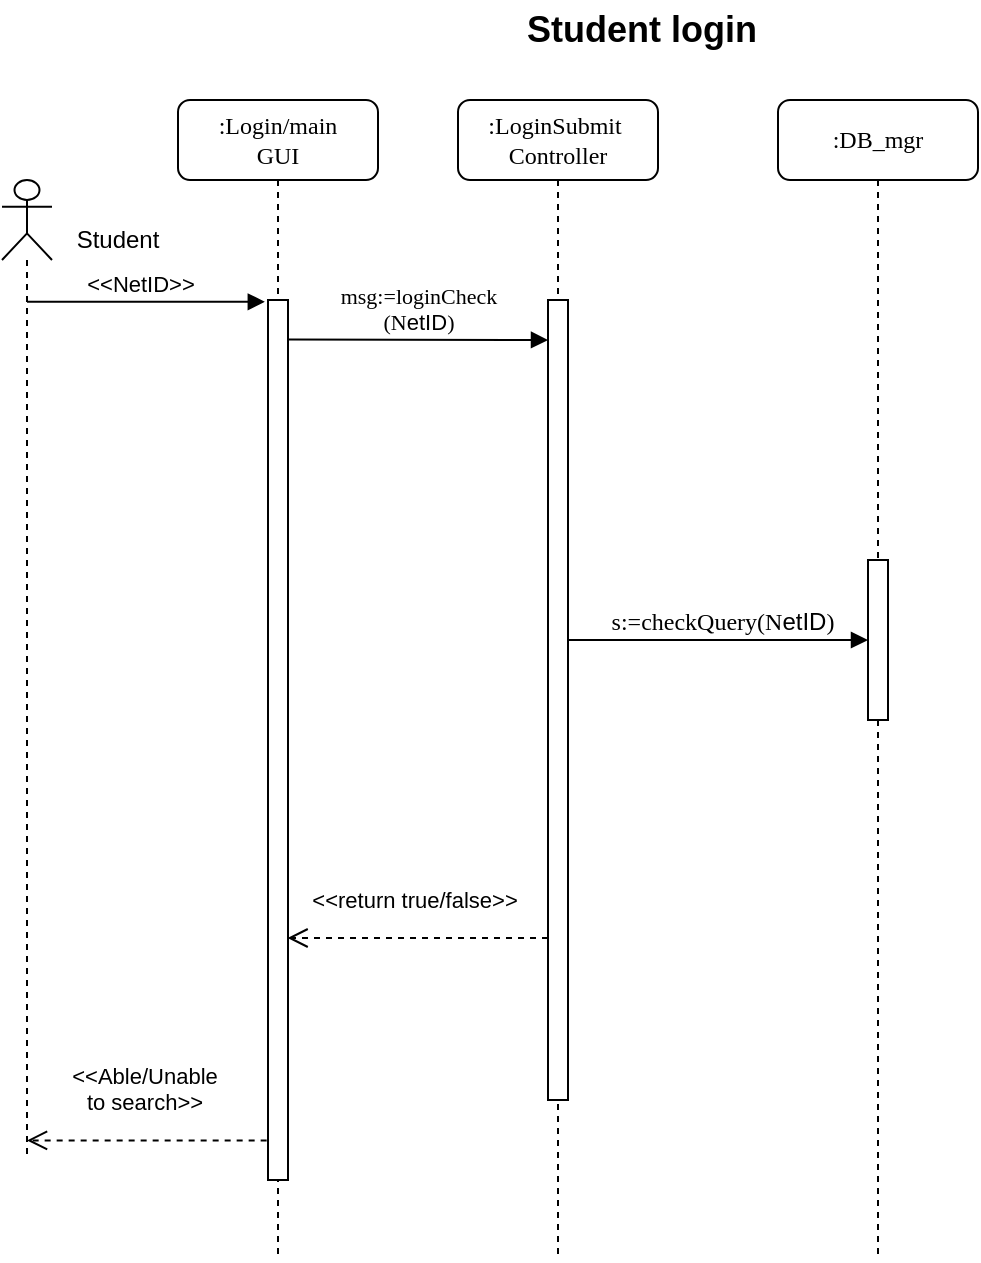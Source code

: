 <mxfile version="13.8.7" type="github">
  <diagram id="warRSGF8q6PO0cYHMHKe" name="Page-1">
    <mxGraphModel dx="1422" dy="762" grid="1" gridSize="10" guides="1" tooltips="1" connect="1" arrows="1" fold="1" page="0" pageScale="1" pageWidth="827" pageHeight="1169" math="0" shadow="0">
      <root>
        <mxCell id="0" />
        <mxCell id="1" parent="0" />
        <mxCell id="gKJqOl7EUtqoFNrCxqwu-1" value=":LoginSubmit&amp;nbsp;&lt;br&gt;Controller" style="shape=umlLifeline;perimeter=lifelinePerimeter;whiteSpace=wrap;html=1;container=1;collapsible=0;recursiveResize=0;outlineConnect=0;rounded=1;shadow=0;comic=0;labelBackgroundColor=none;strokeWidth=1;fontFamily=Verdana;fontSize=12;align=center;" parent="1" vertex="1">
          <mxGeometry x="318" y="90" width="100" height="580" as="geometry" />
        </mxCell>
        <mxCell id="gKJqOl7EUtqoFNrCxqwu-2" value="" style="html=1;points=[];perimeter=orthogonalPerimeter;rounded=0;shadow=0;comic=0;labelBackgroundColor=none;strokeWidth=1;fontFamily=Verdana;fontSize=12;align=center;" parent="gKJqOl7EUtqoFNrCxqwu-1" vertex="1">
          <mxGeometry x="45" y="100" width="10" height="400" as="geometry" />
        </mxCell>
        <mxCell id="gKJqOl7EUtqoFNrCxqwu-3" value=":DB_mgr" style="shape=umlLifeline;perimeter=lifelinePerimeter;whiteSpace=wrap;html=1;container=1;collapsible=0;recursiveResize=0;outlineConnect=0;rounded=1;shadow=0;comic=0;labelBackgroundColor=none;strokeWidth=1;fontFamily=Verdana;fontSize=12;align=center;" parent="1" vertex="1">
          <mxGeometry x="478" y="90" width="100" height="580" as="geometry" />
        </mxCell>
        <mxCell id="gKJqOl7EUtqoFNrCxqwu-4" value="" style="html=1;points=[];perimeter=orthogonalPerimeter;rounded=0;shadow=0;comic=0;labelBackgroundColor=none;strokeWidth=1;fontFamily=Verdana;fontSize=12;align=center;" parent="gKJqOl7EUtqoFNrCxqwu-3" vertex="1">
          <mxGeometry x="45" y="230" width="10" height="80" as="geometry" />
        </mxCell>
        <mxCell id="gKJqOl7EUtqoFNrCxqwu-8" value=":Login/main&lt;br&gt;GUI" style="shape=umlLifeline;perimeter=lifelinePerimeter;whiteSpace=wrap;html=1;container=1;collapsible=0;recursiveResize=0;outlineConnect=0;rounded=1;shadow=0;comic=0;labelBackgroundColor=none;strokeWidth=1;fontFamily=Verdana;fontSize=12;align=center;" parent="1" vertex="1">
          <mxGeometry x="178" y="90" width="100" height="580" as="geometry" />
        </mxCell>
        <mxCell id="gKJqOl7EUtqoFNrCxqwu-9" value="" style="html=1;points=[];perimeter=orthogonalPerimeter;rounded=0;shadow=0;comic=0;labelBackgroundColor=none;strokeWidth=1;fontFamily=Verdana;fontSize=12;align=center;" parent="gKJqOl7EUtqoFNrCxqwu-8" vertex="1">
          <mxGeometry x="45" y="100" width="10" height="440" as="geometry" />
        </mxCell>
        <mxCell id="gKJqOl7EUtqoFNrCxqwu-10" value="msg:=loginCheck&lt;br&gt;(N&lt;font face=&quot;helvetica&quot;&gt;etID&lt;/font&gt;)" style="html=1;verticalAlign=bottom;endArrow=block;labelBackgroundColor=none;fontFamily=Verdana;fontSize=11;edgeStyle=elbowEdgeStyle;elbow=vertical;exitX=1.048;exitY=0.045;exitDx=0;exitDy=0;exitPerimeter=0;" parent="1" source="gKJqOl7EUtqoFNrCxqwu-9" target="gKJqOl7EUtqoFNrCxqwu-2" edge="1">
          <mxGeometry relative="1" as="geometry">
            <mxPoint x="248" y="200.06" as="sourcePoint" />
            <mxPoint x="338" y="200.06" as="targetPoint" />
            <Array as="points">
              <mxPoint x="248" y="210" />
            </Array>
          </mxGeometry>
        </mxCell>
        <mxCell id="gKJqOl7EUtqoFNrCxqwu-11" value="s:=checkQuery(N&lt;font face=&quot;helvetica&quot;&gt;&lt;span style=&quot;background-color: rgb(255 , 255 , 255)&quot;&gt;etID&lt;/span&gt;&lt;/font&gt;)" style="html=1;verticalAlign=bottom;endArrow=block;labelBackgroundColor=none;fontFamily=Verdana;fontSize=12;edgeStyle=elbowEdgeStyle;elbow=vertical;" parent="1" source="gKJqOl7EUtqoFNrCxqwu-2" target="gKJqOl7EUtqoFNrCxqwu-4" edge="1">
          <mxGeometry x="0.027" relative="1" as="geometry">
            <mxPoint x="374" y="260" as="sourcePoint" />
            <mxPoint x="520" y="230" as="targetPoint" />
            <mxPoint as="offset" />
            <Array as="points">
              <mxPoint x="390" y="360" />
              <mxPoint x="380" y="260" />
            </Array>
          </mxGeometry>
        </mxCell>
        <mxCell id="gKJqOl7EUtqoFNrCxqwu-12" value="" style="shape=umlLifeline;participant=umlActor;perimeter=lifelinePerimeter;whiteSpace=wrap;html=1;container=1;collapsible=0;recursiveResize=0;verticalAlign=top;spacingTop=36;outlineConnect=0;" parent="1" vertex="1">
          <mxGeometry x="90" y="130" width="25" height="490" as="geometry" />
        </mxCell>
        <mxCell id="gKJqOl7EUtqoFNrCxqwu-13" value="Student" style="text;html=1;strokeColor=none;fillColor=none;align=center;verticalAlign=middle;whiteSpace=wrap;rounded=0;" parent="1" vertex="1">
          <mxGeometry x="133" y="140" width="30" height="40" as="geometry" />
        </mxCell>
        <mxCell id="gKJqOl7EUtqoFNrCxqwu-14" value="&amp;lt;&amp;lt;NetID&amp;gt;&amp;gt;" style="html=1;verticalAlign=bottom;endArrow=block;entryX=-0.159;entryY=0.002;entryDx=0;entryDy=0;entryPerimeter=0;" parent="1" source="gKJqOl7EUtqoFNrCxqwu-12" target="gKJqOl7EUtqoFNrCxqwu-9" edge="1">
          <mxGeometry x="-0.061" width="80" relative="1" as="geometry">
            <mxPoint x="133" y="190" as="sourcePoint" />
            <mxPoint x="193" y="190" as="targetPoint" />
            <mxPoint as="offset" />
          </mxGeometry>
        </mxCell>
        <mxCell id="gKJqOl7EUtqoFNrCxqwu-15" value="&amp;lt;&amp;lt;Able/Unable&lt;br&gt;to search&amp;gt;&amp;gt;" style="html=1;verticalAlign=bottom;endArrow=open;dashed=1;endSize=8;exitX=-0.067;exitY=0.955;exitDx=0;exitDy=0;exitPerimeter=0;" parent="1" source="gKJqOl7EUtqoFNrCxqwu-9" target="gKJqOl7EUtqoFNrCxqwu-12" edge="1">
          <mxGeometry x="0.028" y="-10" relative="1" as="geometry">
            <mxPoint x="213" y="610" as="sourcePoint" />
            <mxPoint x="133" y="610" as="targetPoint" />
            <mxPoint as="offset" />
          </mxGeometry>
        </mxCell>
        <mxCell id="gKJqOl7EUtqoFNrCxqwu-24" value="Student login" style="text;align=center;fontStyle=1;verticalAlign=middle;spacingLeft=3;spacingRight=3;strokeColor=none;rotatable=0;points=[[0,0.5],[1,0.5]];portConstraint=eastwest;fontSize=18;" parent="1" vertex="1">
          <mxGeometry x="360" y="40" width="100" height="26" as="geometry" />
        </mxCell>
        <mxCell id="aRrgK8hmprxJ4PgmAD2a-1" value="&amp;lt;&amp;lt;return true/false&amp;gt;&amp;gt;" style="html=1;verticalAlign=bottom;endArrow=open;dashed=1;endSize=8;entryX=0.978;entryY=0.725;entryDx=0;entryDy=0;entryPerimeter=0;" edge="1" parent="1" source="gKJqOl7EUtqoFNrCxqwu-2" target="gKJqOl7EUtqoFNrCxqwu-9">
          <mxGeometry x="0.028" y="-10" relative="1" as="geometry">
            <mxPoint x="360.0" y="510.0" as="sourcePoint" />
            <mxPoint x="239.98" y="510.0" as="targetPoint" />
            <mxPoint as="offset" />
          </mxGeometry>
        </mxCell>
      </root>
    </mxGraphModel>
  </diagram>
</mxfile>
